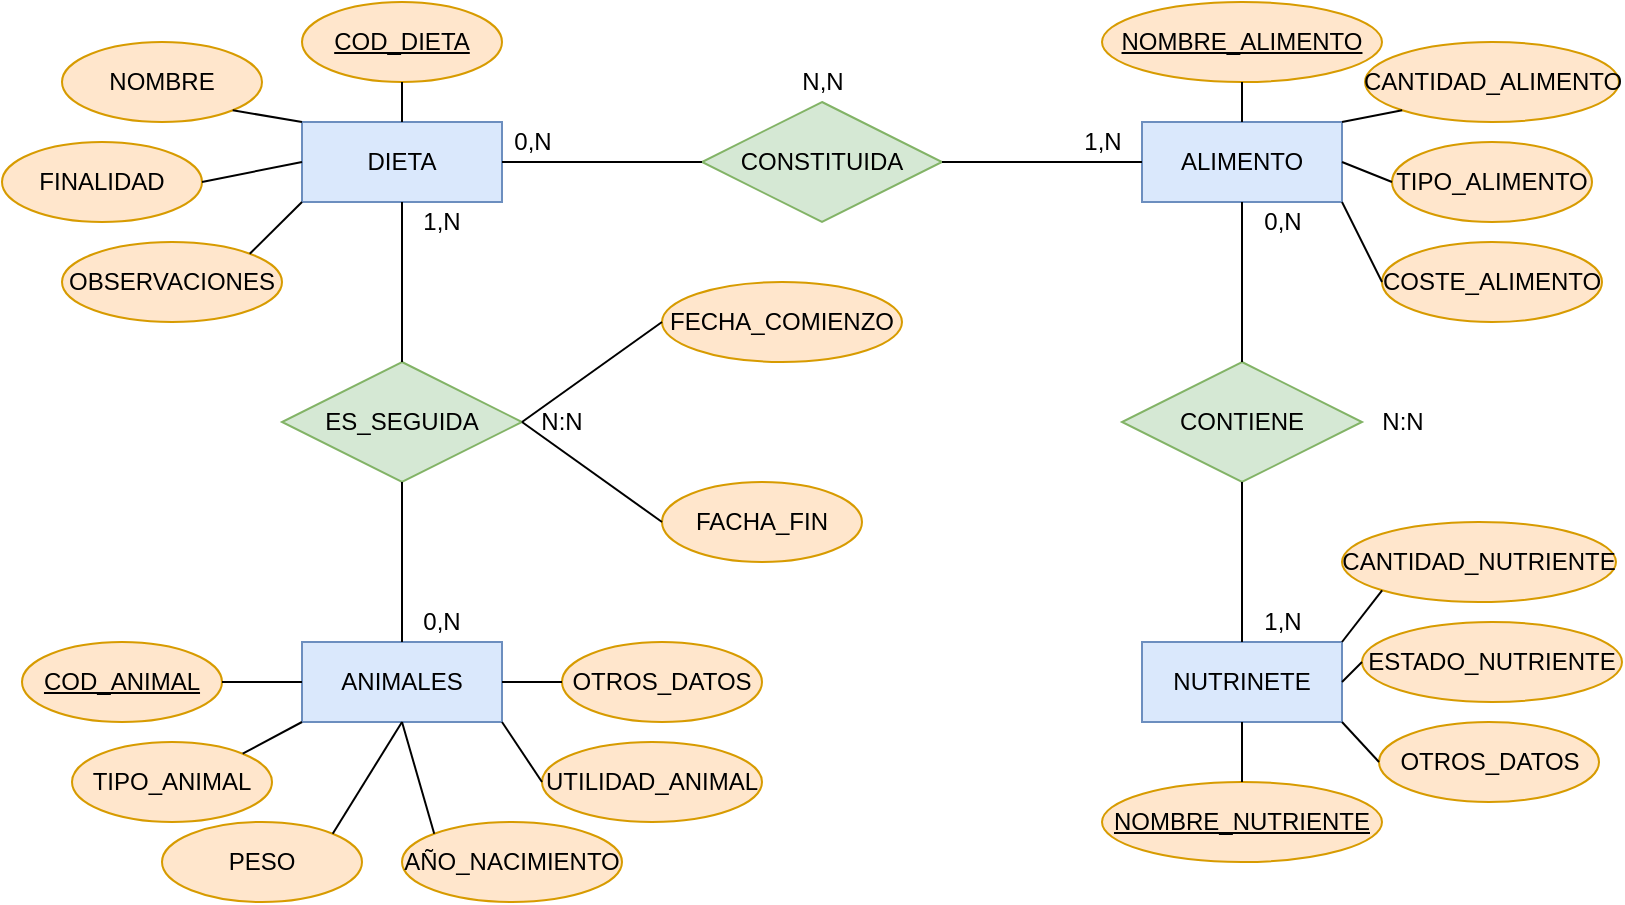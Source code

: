 <mxfile version="13.8.0" type="github">
  <diagram id="pQUAhdHNh8x6qz0KiQX5" name="Page-1">
    <mxGraphModel dx="768" dy="1258" grid="1" gridSize="10" guides="1" tooltips="1" connect="1" arrows="1" fold="1" page="1" pageScale="1" pageWidth="827" pageHeight="1169" math="0" shadow="0">
      <root>
        <mxCell id="0" />
        <mxCell id="1" parent="0" />
        <mxCell id="XpFWsXCwZ9IyMUFJu6XQ-1" value="DIETA" style="whiteSpace=wrap;html=1;align=center;fillColor=#dae8fc;strokeColor=#6c8ebf;" parent="1" vertex="1">
          <mxGeometry x="160" y="80" width="100" height="40" as="geometry" />
        </mxCell>
        <mxCell id="XpFWsXCwZ9IyMUFJu6XQ-2" value="NOMBRE" style="ellipse;whiteSpace=wrap;html=1;align=center;fillColor=#ffe6cc;strokeColor=#d79b00;" parent="1" vertex="1">
          <mxGeometry x="40" y="40" width="100" height="40" as="geometry" />
        </mxCell>
        <mxCell id="XpFWsXCwZ9IyMUFJu6XQ-3" value="ES_SEGUIDA" style="shape=rhombus;perimeter=rhombusPerimeter;whiteSpace=wrap;html=1;align=center;fillColor=#d5e8d4;strokeColor=#82b366;" parent="1" vertex="1">
          <mxGeometry x="150" y="200" width="120" height="60" as="geometry" />
        </mxCell>
        <mxCell id="XpFWsXCwZ9IyMUFJu6XQ-4" value="FINALIDAD" style="ellipse;whiteSpace=wrap;html=1;align=center;fillColor=#ffe6cc;strokeColor=#d79b00;" parent="1" vertex="1">
          <mxGeometry x="10" y="90" width="100" height="40" as="geometry" />
        </mxCell>
        <mxCell id="XpFWsXCwZ9IyMUFJu6XQ-5" value="OBSERVACIONES" style="ellipse;whiteSpace=wrap;html=1;align=center;fillColor=#ffe6cc;strokeColor=#d79b00;" parent="1" vertex="1">
          <mxGeometry x="40" y="140" width="110" height="40" as="geometry" />
        </mxCell>
        <mxCell id="XpFWsXCwZ9IyMUFJu6XQ-6" value="COD_DIETA" style="ellipse;whiteSpace=wrap;html=1;align=center;fillColor=#ffe6cc;strokeColor=#d79b00;fontStyle=4" parent="1" vertex="1">
          <mxGeometry x="160" y="20" width="100" height="40" as="geometry" />
        </mxCell>
        <mxCell id="XpFWsXCwZ9IyMUFJu6XQ-7" value="" style="endArrow=none;html=1;entryX=0.5;entryY=0;entryDx=0;entryDy=0;exitX=0.5;exitY=1;exitDx=0;exitDy=0;" parent="1" source="XpFWsXCwZ9IyMUFJu6XQ-6" target="XpFWsXCwZ9IyMUFJu6XQ-1" edge="1">
          <mxGeometry width="50" height="50" relative="1" as="geometry">
            <mxPoint x="390" y="220" as="sourcePoint" />
            <mxPoint x="440" y="170" as="targetPoint" />
          </mxGeometry>
        </mxCell>
        <mxCell id="XpFWsXCwZ9IyMUFJu6XQ-8" value="" style="endArrow=none;html=1;exitX=1;exitY=1;exitDx=0;exitDy=0;entryX=0;entryY=0;entryDx=0;entryDy=0;" parent="1" source="XpFWsXCwZ9IyMUFJu6XQ-2" target="XpFWsXCwZ9IyMUFJu6XQ-1" edge="1">
          <mxGeometry width="50" height="50" relative="1" as="geometry">
            <mxPoint x="390" y="220" as="sourcePoint" />
            <mxPoint x="440" y="170" as="targetPoint" />
          </mxGeometry>
        </mxCell>
        <mxCell id="XpFWsXCwZ9IyMUFJu6XQ-9" value="" style="endArrow=none;html=1;exitX=1;exitY=0.5;exitDx=0;exitDy=0;entryX=0;entryY=0.5;entryDx=0;entryDy=0;" parent="1" source="XpFWsXCwZ9IyMUFJu6XQ-4" target="XpFWsXCwZ9IyMUFJu6XQ-1" edge="1">
          <mxGeometry width="50" height="50" relative="1" as="geometry">
            <mxPoint x="390" y="220" as="sourcePoint" />
            <mxPoint x="440" y="170" as="targetPoint" />
          </mxGeometry>
        </mxCell>
        <mxCell id="XpFWsXCwZ9IyMUFJu6XQ-10" value="" style="endArrow=none;html=1;exitX=1;exitY=0;exitDx=0;exitDy=0;entryX=0;entryY=1;entryDx=0;entryDy=0;" parent="1" source="XpFWsXCwZ9IyMUFJu6XQ-5" target="XpFWsXCwZ9IyMUFJu6XQ-1" edge="1">
          <mxGeometry width="50" height="50" relative="1" as="geometry">
            <mxPoint x="390" y="220" as="sourcePoint" />
            <mxPoint x="440" y="170" as="targetPoint" />
          </mxGeometry>
        </mxCell>
        <mxCell id="XpFWsXCwZ9IyMUFJu6XQ-11" value="" style="endArrow=none;html=1;exitX=0.5;exitY=0;exitDx=0;exitDy=0;entryX=0.5;entryY=1;entryDx=0;entryDy=0;" parent="1" source="XpFWsXCwZ9IyMUFJu6XQ-3" target="XpFWsXCwZ9IyMUFJu6XQ-1" edge="1">
          <mxGeometry width="50" height="50" relative="1" as="geometry">
            <mxPoint x="390" y="220" as="sourcePoint" />
            <mxPoint x="440" y="170" as="targetPoint" />
          </mxGeometry>
        </mxCell>
        <mxCell id="XpFWsXCwZ9IyMUFJu6XQ-12" value="ANIMALES" style="whiteSpace=wrap;html=1;align=center;fillColor=#dae8fc;strokeColor=#6c8ebf;" parent="1" vertex="1">
          <mxGeometry x="160" y="340" width="100" height="40" as="geometry" />
        </mxCell>
        <mxCell id="XpFWsXCwZ9IyMUFJu6XQ-13" value="" style="endArrow=none;html=1;exitX=0.5;exitY=0;exitDx=0;exitDy=0;entryX=0.5;entryY=1;entryDx=0;entryDy=0;" parent="1" source="XpFWsXCwZ9IyMUFJu6XQ-12" target="XpFWsXCwZ9IyMUFJu6XQ-3" edge="1">
          <mxGeometry width="50" height="50" relative="1" as="geometry">
            <mxPoint x="390" y="320" as="sourcePoint" />
            <mxPoint x="440" y="270" as="targetPoint" />
          </mxGeometry>
        </mxCell>
        <mxCell id="XpFWsXCwZ9IyMUFJu6XQ-14" value="0,N" style="text;html=1;strokeColor=none;fillColor=none;align=center;verticalAlign=middle;whiteSpace=wrap;rounded=0;" parent="1" vertex="1">
          <mxGeometry x="210" y="320" width="40" height="20" as="geometry" />
        </mxCell>
        <mxCell id="XpFWsXCwZ9IyMUFJu6XQ-15" value="N:N" style="text;html=1;strokeColor=none;fillColor=none;align=center;verticalAlign=middle;whiteSpace=wrap;rounded=0;" parent="1" vertex="1">
          <mxGeometry x="270" y="220" width="40" height="20" as="geometry" />
        </mxCell>
        <mxCell id="XpFWsXCwZ9IyMUFJu6XQ-16" value="1,N" style="text;html=1;strokeColor=none;fillColor=none;align=center;verticalAlign=middle;whiteSpace=wrap;rounded=0;" parent="1" vertex="1">
          <mxGeometry x="210" y="120" width="40" height="20" as="geometry" />
        </mxCell>
        <mxCell id="XpFWsXCwZ9IyMUFJu6XQ-17" value="ALIMENTO" style="whiteSpace=wrap;html=1;align=center;fillColor=#dae8fc;strokeColor=#6c8ebf;" parent="1" vertex="1">
          <mxGeometry x="580" y="80" width="100" height="40" as="geometry" />
        </mxCell>
        <mxCell id="XpFWsXCwZ9IyMUFJu6XQ-18" value="CONSTITUIDA" style="shape=rhombus;perimeter=rhombusPerimeter;whiteSpace=wrap;html=1;align=center;fillColor=#d5e8d4;strokeColor=#82b366;" parent="1" vertex="1">
          <mxGeometry x="360" y="70" width="120" height="60" as="geometry" />
        </mxCell>
        <mxCell id="XpFWsXCwZ9IyMUFJu6XQ-19" value="NOMBRE_ALIMENTO" style="ellipse;whiteSpace=wrap;html=1;align=center;fillColor=#ffe6cc;strokeColor=#d79b00;fontStyle=4" parent="1" vertex="1">
          <mxGeometry x="560" y="20" width="140" height="40" as="geometry" />
        </mxCell>
        <mxCell id="XpFWsXCwZ9IyMUFJu6XQ-20" value="TIPO_ALIMENTO" style="ellipse;whiteSpace=wrap;html=1;align=center;fillColor=#ffe6cc;strokeColor=#d79b00;" parent="1" vertex="1">
          <mxGeometry x="705" y="90" width="100" height="40" as="geometry" />
        </mxCell>
        <mxCell id="XpFWsXCwZ9IyMUFJu6XQ-21" value="CANTIDAD_ALIMENTO" style="ellipse;whiteSpace=wrap;html=1;align=center;fillColor=#ffe6cc;strokeColor=#d79b00;" parent="1" vertex="1">
          <mxGeometry x="691.5" y="40" width="127" height="40" as="geometry" />
        </mxCell>
        <mxCell id="XpFWsXCwZ9IyMUFJu6XQ-22" value="COSTE_ALIMENTO" style="ellipse;whiteSpace=wrap;html=1;align=center;fillColor=#ffe6cc;strokeColor=#d79b00;" parent="1" vertex="1">
          <mxGeometry x="700" y="140" width="110" height="40" as="geometry" />
        </mxCell>
        <mxCell id="XpFWsXCwZ9IyMUFJu6XQ-23" value="" style="endArrow=none;html=1;entryX=0.5;entryY=1;entryDx=0;entryDy=0;exitX=0.5;exitY=0;exitDx=0;exitDy=0;" parent="1" source="XpFWsXCwZ9IyMUFJu6XQ-17" target="XpFWsXCwZ9IyMUFJu6XQ-19" edge="1">
          <mxGeometry width="50" height="50" relative="1" as="geometry">
            <mxPoint x="390" y="320" as="sourcePoint" />
            <mxPoint x="440" y="270" as="targetPoint" />
          </mxGeometry>
        </mxCell>
        <mxCell id="XpFWsXCwZ9IyMUFJu6XQ-24" value="" style="endArrow=none;html=1;exitX=1;exitY=0.5;exitDx=0;exitDy=0;entryX=0;entryY=0.5;entryDx=0;entryDy=0;" parent="1" source="XpFWsXCwZ9IyMUFJu6XQ-1" target="XpFWsXCwZ9IyMUFJu6XQ-18" edge="1">
          <mxGeometry width="50" height="50" relative="1" as="geometry">
            <mxPoint x="390" y="320" as="sourcePoint" />
            <mxPoint x="440" y="270" as="targetPoint" />
          </mxGeometry>
        </mxCell>
        <mxCell id="XpFWsXCwZ9IyMUFJu6XQ-25" value="" style="endArrow=none;html=1;entryX=1;entryY=0.5;entryDx=0;entryDy=0;exitX=0;exitY=0.5;exitDx=0;exitDy=0;" parent="1" source="XpFWsXCwZ9IyMUFJu6XQ-17" target="XpFWsXCwZ9IyMUFJu6XQ-18" edge="1">
          <mxGeometry width="50" height="50" relative="1" as="geometry">
            <mxPoint x="390" y="320" as="sourcePoint" />
            <mxPoint x="440" y="270" as="targetPoint" />
          </mxGeometry>
        </mxCell>
        <mxCell id="XpFWsXCwZ9IyMUFJu6XQ-26" value="1,N" style="text;html=1;align=center;verticalAlign=middle;resizable=0;points=[];autosize=1;" parent="1" vertex="1">
          <mxGeometry x="545" y="80" width="30" height="20" as="geometry" />
        </mxCell>
        <mxCell id="XpFWsXCwZ9IyMUFJu6XQ-28" value="N,N" style="text;html=1;align=center;verticalAlign=middle;resizable=0;points=[];autosize=1;" parent="1" vertex="1">
          <mxGeometry x="400" y="50" width="40" height="20" as="geometry" />
        </mxCell>
        <mxCell id="XpFWsXCwZ9IyMUFJu6XQ-29" value="0,N" style="text;html=1;align=center;verticalAlign=middle;resizable=0;points=[];autosize=1;" parent="1" vertex="1">
          <mxGeometry x="260" y="80" width="30" height="20" as="geometry" />
        </mxCell>
        <mxCell id="XpFWsXCwZ9IyMUFJu6XQ-30" value="" style="endArrow=none;html=1;entryX=1;entryY=0.5;entryDx=0;entryDy=0;exitX=0;exitY=0.5;exitDx=0;exitDy=0;" parent="1" source="XpFWsXCwZ9IyMUFJu6XQ-20" target="XpFWsXCwZ9IyMUFJu6XQ-17" edge="1">
          <mxGeometry width="50" height="50" relative="1" as="geometry">
            <mxPoint x="390" y="320" as="sourcePoint" />
            <mxPoint x="440" y="270" as="targetPoint" />
          </mxGeometry>
        </mxCell>
        <mxCell id="XpFWsXCwZ9IyMUFJu6XQ-31" value="" style="endArrow=none;html=1;entryX=0;entryY=1;entryDx=0;entryDy=0;exitX=1;exitY=0;exitDx=0;exitDy=0;" parent="1" source="XpFWsXCwZ9IyMUFJu6XQ-17" target="XpFWsXCwZ9IyMUFJu6XQ-21" edge="1">
          <mxGeometry width="50" height="50" relative="1" as="geometry">
            <mxPoint x="390" y="320" as="sourcePoint" />
            <mxPoint x="440" y="270" as="targetPoint" />
          </mxGeometry>
        </mxCell>
        <mxCell id="XpFWsXCwZ9IyMUFJu6XQ-32" value="" style="endArrow=none;html=1;entryX=0;entryY=0.5;entryDx=0;entryDy=0;exitX=1;exitY=1;exitDx=0;exitDy=0;" parent="1" source="XpFWsXCwZ9IyMUFJu6XQ-17" target="XpFWsXCwZ9IyMUFJu6XQ-22" edge="1">
          <mxGeometry width="50" height="50" relative="1" as="geometry">
            <mxPoint x="390" y="320" as="sourcePoint" />
            <mxPoint x="440" y="270" as="targetPoint" />
          </mxGeometry>
        </mxCell>
        <mxCell id="XpFWsXCwZ9IyMUFJu6XQ-33" value="CONTIENE" style="shape=rhombus;perimeter=rhombusPerimeter;whiteSpace=wrap;html=1;align=center;fillColor=#d5e8d4;strokeColor=#82b366;" parent="1" vertex="1">
          <mxGeometry x="570" y="200" width="120" height="60" as="geometry" />
        </mxCell>
        <mxCell id="XpFWsXCwZ9IyMUFJu6XQ-34" value="NUTRINETE" style="whiteSpace=wrap;html=1;align=center;fillColor=#dae8fc;strokeColor=#6c8ebf;" parent="1" vertex="1">
          <mxGeometry x="580" y="340" width="100" height="40" as="geometry" />
        </mxCell>
        <mxCell id="XpFWsXCwZ9IyMUFJu6XQ-35" value="" style="endArrow=none;html=1;exitX=0.5;exitY=0;exitDx=0;exitDy=0;entryX=0.5;entryY=1;entryDx=0;entryDy=0;" parent="1" source="XpFWsXCwZ9IyMUFJu6XQ-34" target="XpFWsXCwZ9IyMUFJu6XQ-33" edge="1">
          <mxGeometry width="50" height="50" relative="1" as="geometry">
            <mxPoint x="810" y="320" as="sourcePoint" />
            <mxPoint x="860" y="270" as="targetPoint" />
          </mxGeometry>
        </mxCell>
        <mxCell id="XpFWsXCwZ9IyMUFJu6XQ-36" value="" style="endArrow=none;html=1;entryX=0.5;entryY=1;entryDx=0;entryDy=0;exitX=0.5;exitY=0;exitDx=0;exitDy=0;" parent="1" source="XpFWsXCwZ9IyMUFJu6XQ-33" target="XpFWsXCwZ9IyMUFJu6XQ-17" edge="1">
          <mxGeometry width="50" height="50" relative="1" as="geometry">
            <mxPoint x="390" y="320" as="sourcePoint" />
            <mxPoint x="440" y="270" as="targetPoint" />
          </mxGeometry>
        </mxCell>
        <mxCell id="XpFWsXCwZ9IyMUFJu6XQ-37" value="N:N" style="text;html=1;align=center;verticalAlign=middle;resizable=0;points=[];autosize=1;" parent="1" vertex="1">
          <mxGeometry x="690" y="220" width="40" height="20" as="geometry" />
        </mxCell>
        <mxCell id="XpFWsXCwZ9IyMUFJu6XQ-38" value="1,N" style="text;html=1;align=center;verticalAlign=middle;resizable=0;points=[];autosize=1;" parent="1" vertex="1">
          <mxGeometry x="635" y="320" width="30" height="20" as="geometry" />
        </mxCell>
        <mxCell id="XpFWsXCwZ9IyMUFJu6XQ-39" value="0,N" style="text;html=1;align=center;verticalAlign=middle;resizable=0;points=[];autosize=1;" parent="1" vertex="1">
          <mxGeometry x="635" y="120" width="30" height="20" as="geometry" />
        </mxCell>
        <mxCell id="XpFWsXCwZ9IyMUFJu6XQ-40" value="NOMBRE_NUTRIENTE" style="ellipse;whiteSpace=wrap;html=1;align=center;fillColor=#ffe6cc;strokeColor=#d79b00;fontStyle=4" parent="1" vertex="1">
          <mxGeometry x="560" y="410" width="140" height="40" as="geometry" />
        </mxCell>
        <mxCell id="XpFWsXCwZ9IyMUFJu6XQ-41" value="ESTADO_NUTRIENTE" style="ellipse;whiteSpace=wrap;html=1;align=center;fillColor=#ffe6cc;strokeColor=#d79b00;" parent="1" vertex="1">
          <mxGeometry x="690" y="330" width="130" height="40" as="geometry" />
        </mxCell>
        <mxCell id="XpFWsXCwZ9IyMUFJu6XQ-42" value="CANTIDAD_NUTRIENTE" style="ellipse;whiteSpace=wrap;html=1;align=center;fillColor=#ffe6cc;strokeColor=#d79b00;" parent="1" vertex="1">
          <mxGeometry x="680" y="280" width="137" height="40" as="geometry" />
        </mxCell>
        <mxCell id="XpFWsXCwZ9IyMUFJu6XQ-43" value="OTROS_DATOS" style="ellipse;whiteSpace=wrap;html=1;align=center;fillColor=#ffe6cc;strokeColor=#d79b00;" parent="1" vertex="1">
          <mxGeometry x="698.5" y="380" width="110" height="40" as="geometry" />
        </mxCell>
        <mxCell id="XpFWsXCwZ9IyMUFJu6XQ-44" value="" style="endArrow=none;html=1;entryX=0.5;entryY=0;entryDx=0;entryDy=0;exitX=0.5;exitY=1;exitDx=0;exitDy=0;" parent="1" source="XpFWsXCwZ9IyMUFJu6XQ-34" target="XpFWsXCwZ9IyMUFJu6XQ-40" edge="1">
          <mxGeometry width="50" height="50" relative="1" as="geometry">
            <mxPoint x="390" y="320" as="sourcePoint" />
            <mxPoint x="440" y="270" as="targetPoint" />
          </mxGeometry>
        </mxCell>
        <mxCell id="XpFWsXCwZ9IyMUFJu6XQ-45" value="" style="endArrow=none;html=1;entryX=1;entryY=0;entryDx=0;entryDy=0;exitX=0;exitY=1;exitDx=0;exitDy=0;" parent="1" source="XpFWsXCwZ9IyMUFJu6XQ-42" target="XpFWsXCwZ9IyMUFJu6XQ-34" edge="1">
          <mxGeometry width="50" height="50" relative="1" as="geometry">
            <mxPoint x="390" y="320" as="sourcePoint" />
            <mxPoint x="440" y="270" as="targetPoint" />
          </mxGeometry>
        </mxCell>
        <mxCell id="XpFWsXCwZ9IyMUFJu6XQ-46" value="" style="endArrow=none;html=1;exitX=1;exitY=0.5;exitDx=0;exitDy=0;entryX=0;entryY=0.5;entryDx=0;entryDy=0;" parent="1" source="XpFWsXCwZ9IyMUFJu6XQ-34" target="XpFWsXCwZ9IyMUFJu6XQ-41" edge="1">
          <mxGeometry width="50" height="50" relative="1" as="geometry">
            <mxPoint x="390" y="320" as="sourcePoint" />
            <mxPoint x="440" y="270" as="targetPoint" />
          </mxGeometry>
        </mxCell>
        <mxCell id="XpFWsXCwZ9IyMUFJu6XQ-47" value="" style="endArrow=none;html=1;entryX=1;entryY=1;entryDx=0;entryDy=0;exitX=0;exitY=0.5;exitDx=0;exitDy=0;" parent="1" source="XpFWsXCwZ9IyMUFJu6XQ-43" target="XpFWsXCwZ9IyMUFJu6XQ-34" edge="1">
          <mxGeometry width="50" height="50" relative="1" as="geometry">
            <mxPoint x="390" y="320" as="sourcePoint" />
            <mxPoint x="440" y="270" as="targetPoint" />
          </mxGeometry>
        </mxCell>
        <mxCell id="XpFWsXCwZ9IyMUFJu6XQ-48" value="COD_ANIMAL" style="ellipse;whiteSpace=wrap;html=1;align=center;fillColor=#ffe6cc;strokeColor=#d79b00;fontStyle=4" parent="1" vertex="1">
          <mxGeometry x="20" y="340" width="100" height="40" as="geometry" />
        </mxCell>
        <mxCell id="XpFWsXCwZ9IyMUFJu6XQ-49" value="TIPO_ANIMAL" style="ellipse;whiteSpace=wrap;html=1;align=center;fillColor=#ffe6cc;strokeColor=#d79b00;" parent="1" vertex="1">
          <mxGeometry x="45" y="390" width="100" height="40" as="geometry" />
        </mxCell>
        <mxCell id="XpFWsXCwZ9IyMUFJu6XQ-50" value="PESO" style="ellipse;whiteSpace=wrap;html=1;align=center;fillColor=#ffe6cc;strokeColor=#d79b00;" parent="1" vertex="1">
          <mxGeometry x="90" y="430" width="100" height="40" as="geometry" />
        </mxCell>
        <mxCell id="XpFWsXCwZ9IyMUFJu6XQ-51" value="OTROS_DATOS" style="ellipse;whiteSpace=wrap;html=1;align=center;fillColor=#ffe6cc;strokeColor=#d79b00;" parent="1" vertex="1">
          <mxGeometry x="290" y="340" width="100" height="40" as="geometry" />
        </mxCell>
        <mxCell id="XpFWsXCwZ9IyMUFJu6XQ-52" value="AÑO_NACIMIENTO" style="ellipse;whiteSpace=wrap;html=1;align=center;fillColor=#ffe6cc;strokeColor=#d79b00;" parent="1" vertex="1">
          <mxGeometry x="210" y="430" width="110" height="40" as="geometry" />
        </mxCell>
        <mxCell id="XpFWsXCwZ9IyMUFJu6XQ-53" value="UTILIDAD_ANIMAL" style="ellipse;whiteSpace=wrap;html=1;align=center;fillColor=#ffe6cc;strokeColor=#d79b00;" parent="1" vertex="1">
          <mxGeometry x="280" y="390" width="110" height="40" as="geometry" />
        </mxCell>
        <mxCell id="XpFWsXCwZ9IyMUFJu6XQ-54" value="" style="endArrow=none;html=1;exitX=0;exitY=0.5;exitDx=0;exitDy=0;entryX=1;entryY=0.5;entryDx=0;entryDy=0;" parent="1" source="XpFWsXCwZ9IyMUFJu6XQ-51" target="XpFWsXCwZ9IyMUFJu6XQ-12" edge="1">
          <mxGeometry width="50" height="50" relative="1" as="geometry">
            <mxPoint x="390" y="320" as="sourcePoint" />
            <mxPoint x="440" y="270" as="targetPoint" />
          </mxGeometry>
        </mxCell>
        <mxCell id="XpFWsXCwZ9IyMUFJu6XQ-55" value="" style="endArrow=none;html=1;exitX=1;exitY=0.5;exitDx=0;exitDy=0;entryX=0;entryY=0.5;entryDx=0;entryDy=0;" parent="1" source="XpFWsXCwZ9IyMUFJu6XQ-48" target="XpFWsXCwZ9IyMUFJu6XQ-12" edge="1">
          <mxGeometry width="50" height="50" relative="1" as="geometry">
            <mxPoint x="390" y="320" as="sourcePoint" />
            <mxPoint x="440" y="270" as="targetPoint" />
          </mxGeometry>
        </mxCell>
        <mxCell id="XpFWsXCwZ9IyMUFJu6XQ-56" value="" style="endArrow=none;html=1;exitX=1;exitY=0;exitDx=0;exitDy=0;entryX=0;entryY=1;entryDx=0;entryDy=0;" parent="1" source="XpFWsXCwZ9IyMUFJu6XQ-49" target="XpFWsXCwZ9IyMUFJu6XQ-12" edge="1">
          <mxGeometry width="50" height="50" relative="1" as="geometry">
            <mxPoint x="390" y="320" as="sourcePoint" />
            <mxPoint x="440" y="270" as="targetPoint" />
          </mxGeometry>
        </mxCell>
        <mxCell id="XpFWsXCwZ9IyMUFJu6XQ-57" value="" style="endArrow=none;html=1;exitX=0;exitY=0.5;exitDx=0;exitDy=0;entryX=1;entryY=1;entryDx=0;entryDy=0;" parent="1" source="XpFWsXCwZ9IyMUFJu6XQ-53" target="XpFWsXCwZ9IyMUFJu6XQ-12" edge="1">
          <mxGeometry width="50" height="50" relative="1" as="geometry">
            <mxPoint x="390" y="320" as="sourcePoint" />
            <mxPoint x="440" y="270" as="targetPoint" />
          </mxGeometry>
        </mxCell>
        <mxCell id="XpFWsXCwZ9IyMUFJu6XQ-58" value="" style="endArrow=none;html=1;exitX=0;exitY=0;exitDx=0;exitDy=0;entryX=0.5;entryY=1;entryDx=0;entryDy=0;" parent="1" source="XpFWsXCwZ9IyMUFJu6XQ-52" target="XpFWsXCwZ9IyMUFJu6XQ-12" edge="1">
          <mxGeometry width="50" height="50" relative="1" as="geometry">
            <mxPoint x="400" y="330" as="sourcePoint" />
            <mxPoint x="450" y="280" as="targetPoint" />
          </mxGeometry>
        </mxCell>
        <mxCell id="XpFWsXCwZ9IyMUFJu6XQ-59" value="" style="endArrow=none;html=1;exitX=1;exitY=0;exitDx=0;exitDy=0;entryX=0.5;entryY=1;entryDx=0;entryDy=0;" parent="1" source="XpFWsXCwZ9IyMUFJu6XQ-50" target="XpFWsXCwZ9IyMUFJu6XQ-12" edge="1">
          <mxGeometry width="50" height="50" relative="1" as="geometry">
            <mxPoint x="410" y="340" as="sourcePoint" />
            <mxPoint x="460" y="290" as="targetPoint" />
          </mxGeometry>
        </mxCell>
        <mxCell id="qOZhDlUq3qYxvRV3kSxV-1" value="FECHA_COMIENZO" style="ellipse;whiteSpace=wrap;html=1;align=center;fillColor=#ffe6cc;strokeColor=#d79b00;" vertex="1" parent="1">
          <mxGeometry x="340" y="160" width="120" height="40" as="geometry" />
        </mxCell>
        <mxCell id="qOZhDlUq3qYxvRV3kSxV-2" value="FACHA_FIN" style="ellipse;whiteSpace=wrap;html=1;align=center;fillColor=#ffe6cc;strokeColor=#d79b00;" vertex="1" parent="1">
          <mxGeometry x="340" y="260" width="100" height="40" as="geometry" />
        </mxCell>
        <mxCell id="qOZhDlUq3qYxvRV3kSxV-3" value="" style="endArrow=none;html=1;entryX=0;entryY=0.5;entryDx=0;entryDy=0;exitX=1;exitY=0.5;exitDx=0;exitDy=0;" edge="1" parent="1" source="XpFWsXCwZ9IyMUFJu6XQ-3" target="qOZhDlUq3qYxvRV3kSxV-1">
          <mxGeometry width="50" height="50" relative="1" as="geometry">
            <mxPoint x="400" y="340" as="sourcePoint" />
            <mxPoint x="450" y="290" as="targetPoint" />
          </mxGeometry>
        </mxCell>
        <mxCell id="qOZhDlUq3qYxvRV3kSxV-4" value="" style="endArrow=none;html=1;exitX=1;exitY=0.5;exitDx=0;exitDy=0;entryX=0;entryY=0.5;entryDx=0;entryDy=0;" edge="1" parent="1" source="XpFWsXCwZ9IyMUFJu6XQ-3" target="qOZhDlUq3qYxvRV3kSxV-2">
          <mxGeometry width="50" height="50" relative="1" as="geometry">
            <mxPoint x="400" y="340" as="sourcePoint" />
            <mxPoint x="450" y="290" as="targetPoint" />
          </mxGeometry>
        </mxCell>
      </root>
    </mxGraphModel>
  </diagram>
</mxfile>
